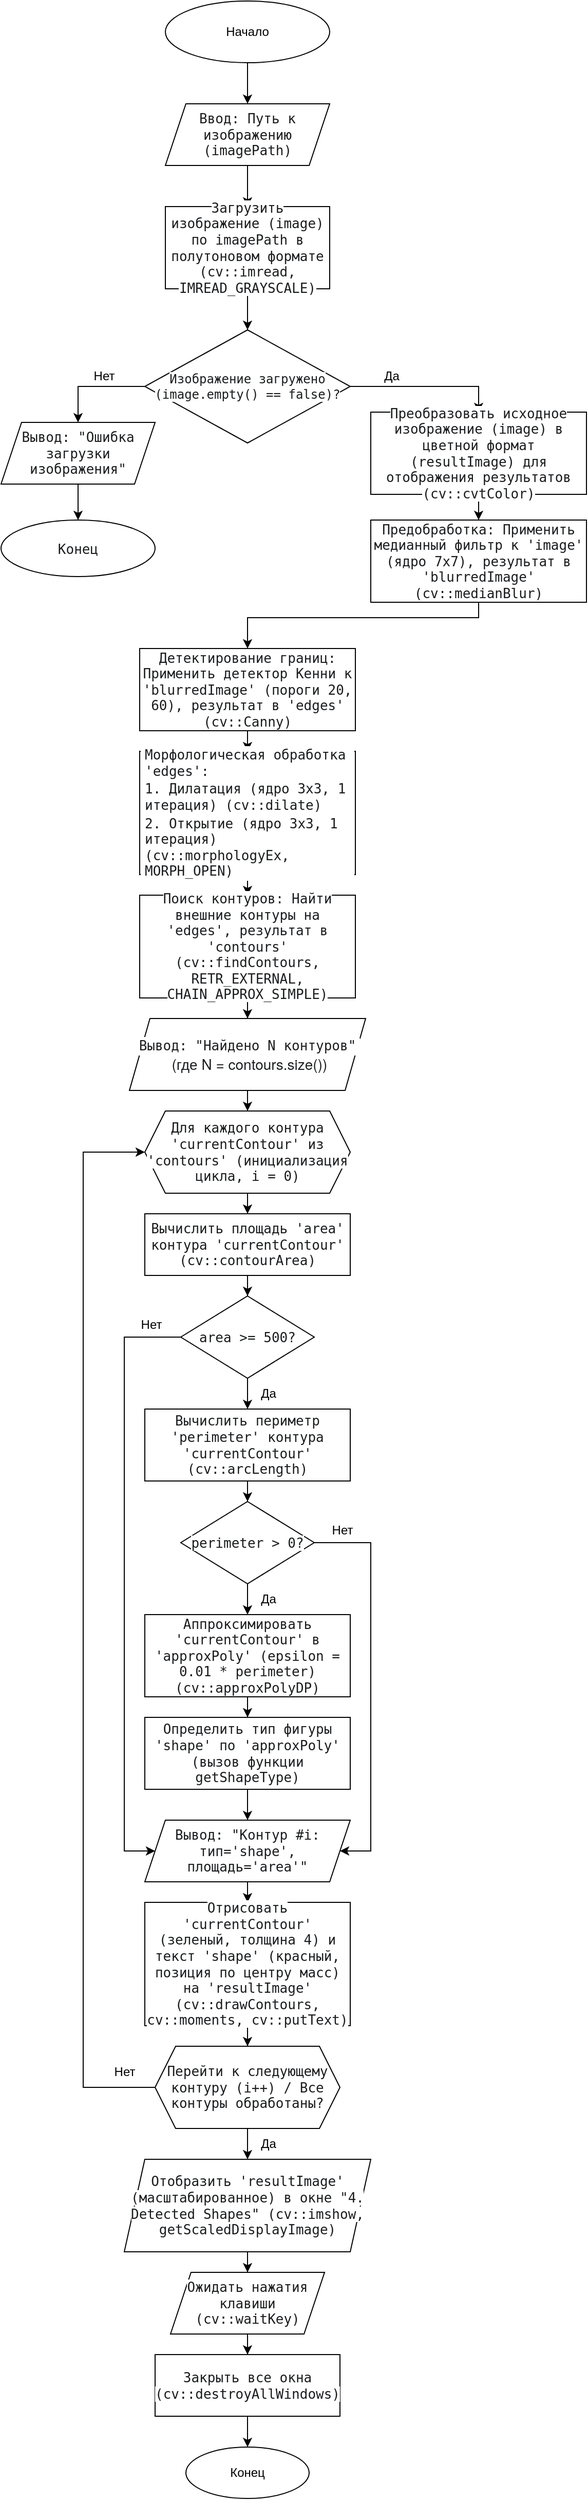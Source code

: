 <mxfile version="27.1.1">
  <diagram name="Страница — 1" id="gceeGKnQ26LTx4xGw162">
    <mxGraphModel grid="0" page="0" gridSize="10" guides="1" tooltips="1" connect="1" arrows="1" fold="1" pageScale="1" pageWidth="827" pageHeight="1169" math="0" shadow="0">
      <root>
        <mxCell id="0" />
        <mxCell id="1" parent="0" />
        <mxCell id="aagC_CGy_tk9IiCS-DWR-3" value="" style="edgeStyle=orthogonalEdgeStyle;rounded=0;orthogonalLoop=1;jettySize=auto;html=1;" edge="1" parent="1" source="aagC_CGy_tk9IiCS-DWR-1" target="aagC_CGy_tk9IiCS-DWR-2">
          <mxGeometry relative="1" as="geometry" />
        </mxCell>
        <mxCell id="aagC_CGy_tk9IiCS-DWR-1" value="Начало" style="ellipse;whiteSpace=wrap;html=1;" vertex="1" parent="1">
          <mxGeometry x="160" width="160" height="60" as="geometry" />
        </mxCell>
        <mxCell id="aagC_CGy_tk9IiCS-DWR-5" value="" style="edgeStyle=orthogonalEdgeStyle;rounded=0;orthogonalLoop=1;jettySize=auto;html=1;" edge="1" parent="1" source="aagC_CGy_tk9IiCS-DWR-2" target="aagC_CGy_tk9IiCS-DWR-4">
          <mxGeometry relative="1" as="geometry" />
        </mxCell>
        <mxCell id="aagC_CGy_tk9IiCS-DWR-2" value="&lt;span style=&quot;color: rgb(26, 28, 30); font-family: &amp;quot;DM Mono&amp;quot;, monospace; font-size: 13px; text-align: left; background-color: rgb(255, 255, 255);&quot;&gt;Ввод: Путь к изображению (imagePath)&lt;/span&gt;" style="shape=parallelogram;perimeter=parallelogramPerimeter;whiteSpace=wrap;html=1;fixedSize=1;" vertex="1" parent="1">
          <mxGeometry x="160" y="100" width="160" height="60" as="geometry" />
        </mxCell>
        <mxCell id="aagC_CGy_tk9IiCS-DWR-7" value="" style="edgeStyle=orthogonalEdgeStyle;rounded=0;orthogonalLoop=1;jettySize=auto;html=1;" edge="1" parent="1" source="aagC_CGy_tk9IiCS-DWR-4" target="aagC_CGy_tk9IiCS-DWR-6">
          <mxGeometry relative="1" as="geometry" />
        </mxCell>
        <mxCell id="aagC_CGy_tk9IiCS-DWR-4" value="&lt;span style=&quot;color: rgb(26, 28, 30); font-family: &amp;quot;DM Mono&amp;quot;, monospace; font-size: 13px; text-align: left; background-color: rgb(255, 255, 255);&quot;&gt;Загрузить изображение (image) по imagePath в полутоновом формате (cv::imread, IMREAD_GRAYSCALE)&lt;/span&gt;" style="rounded=0;whiteSpace=wrap;html=1;" vertex="1" parent="1">
          <mxGeometry x="160" y="200" width="160" height="80" as="geometry" />
        </mxCell>
        <mxCell id="aagC_CGy_tk9IiCS-DWR-9" style="edgeStyle=orthogonalEdgeStyle;rounded=0;orthogonalLoop=1;jettySize=auto;html=1;" edge="1" parent="1" source="aagC_CGy_tk9IiCS-DWR-6" target="aagC_CGy_tk9IiCS-DWR-8">
          <mxGeometry relative="1" as="geometry">
            <Array as="points">
              <mxPoint x="75" y="375" />
            </Array>
          </mxGeometry>
        </mxCell>
        <mxCell id="aagC_CGy_tk9IiCS-DWR-15" style="edgeStyle=orthogonalEdgeStyle;rounded=0;orthogonalLoop=1;jettySize=auto;html=1;" edge="1" parent="1" source="aagC_CGy_tk9IiCS-DWR-6" target="aagC_CGy_tk9IiCS-DWR-13">
          <mxGeometry relative="1" as="geometry">
            <Array as="points">
              <mxPoint x="465" y="375" />
            </Array>
          </mxGeometry>
        </mxCell>
        <mxCell id="aagC_CGy_tk9IiCS-DWR-6" value="&lt;span style=&quot;color: rgb(26, 28, 30); font-family: &amp;quot;DM Mono&amp;quot;, monospace; text-align: left; background-color: rgb(255, 255, 255);&quot;&gt;&lt;font style=&quot;font-size: 12px;&quot;&gt;Изображение загружено (image.empty() == false)?&lt;/font&gt;&lt;/span&gt;" style="rhombus;whiteSpace=wrap;html=1;" vertex="1" parent="1">
          <mxGeometry x="140" y="320" width="200" height="110" as="geometry" />
        </mxCell>
        <mxCell id="aagC_CGy_tk9IiCS-DWR-11" value="" style="edgeStyle=orthogonalEdgeStyle;rounded=0;orthogonalLoop=1;jettySize=auto;html=1;" edge="1" parent="1" source="aagC_CGy_tk9IiCS-DWR-8" target="aagC_CGy_tk9IiCS-DWR-10">
          <mxGeometry relative="1" as="geometry" />
        </mxCell>
        <mxCell id="aagC_CGy_tk9IiCS-DWR-8" value="&lt;span style=&quot;color: rgb(26, 28, 30); font-family: &amp;quot;DM Mono&amp;quot;, monospace; font-size: 13px; text-align: left; background-color: rgb(255, 255, 255);&quot;&gt;Вывод: &quot;Ошибка загрузки изображения&quot;&lt;/span&gt;" style="shape=parallelogram;perimeter=parallelogramPerimeter;whiteSpace=wrap;html=1;fixedSize=1;" vertex="1" parent="1">
          <mxGeometry y="410" width="150" height="60" as="geometry" />
        </mxCell>
        <mxCell id="aagC_CGy_tk9IiCS-DWR-10" value="&lt;span style=&quot;color: rgb(26, 28, 30); font-family: &amp;quot;DM Mono&amp;quot;, monospace; font-size: 13px; text-align: left; background-color: rgb(255, 255, 255);&quot;&gt;Конец&lt;/span&gt;" style="ellipse;whiteSpace=wrap;html=1;" vertex="1" parent="1">
          <mxGeometry y="505" width="150" height="55" as="geometry" />
        </mxCell>
        <mxCell id="aagC_CGy_tk9IiCS-DWR-12" value="Нет" style="text;html=1;align=center;verticalAlign=middle;resizable=0;points=[];autosize=1;strokeColor=none;fillColor=none;" vertex="1" parent="1">
          <mxGeometry x="80" y="350" width="40" height="30" as="geometry" />
        </mxCell>
        <mxCell id="aagC_CGy_tk9IiCS-DWR-18" value="" style="edgeStyle=orthogonalEdgeStyle;rounded=0;orthogonalLoop=1;jettySize=auto;html=1;" edge="1" parent="1" source="aagC_CGy_tk9IiCS-DWR-13" target="aagC_CGy_tk9IiCS-DWR-17">
          <mxGeometry relative="1" as="geometry" />
        </mxCell>
        <mxCell id="aagC_CGy_tk9IiCS-DWR-13" value="&lt;span style=&quot;color: rgb(26, 28, 30); font-family: &amp;quot;DM Mono&amp;quot;, monospace; font-size: 13px; text-align: left; background-color: rgb(255, 255, 255);&quot;&gt;Преобразовать исходное изображение (image) в цветной формат (resultImage) для отображения результатов (cv::cvtColor)&lt;/span&gt;" style="rounded=0;whiteSpace=wrap;html=1;" vertex="1" parent="1">
          <mxGeometry x="360" y="400" width="210" height="80" as="geometry" />
        </mxCell>
        <mxCell id="aagC_CGy_tk9IiCS-DWR-16" value="Да" style="text;html=1;align=center;verticalAlign=middle;resizable=0;points=[];autosize=1;strokeColor=none;fillColor=none;" vertex="1" parent="1">
          <mxGeometry x="360" y="350" width="40" height="30" as="geometry" />
        </mxCell>
        <mxCell id="aagC_CGy_tk9IiCS-DWR-20" value="" style="edgeStyle=orthogonalEdgeStyle;rounded=0;orthogonalLoop=1;jettySize=auto;html=1;" edge="1" parent="1" source="aagC_CGy_tk9IiCS-DWR-17" target="aagC_CGy_tk9IiCS-DWR-19">
          <mxGeometry relative="1" as="geometry">
            <Array as="points">
              <mxPoint x="465" y="600" />
              <mxPoint x="240" y="600" />
            </Array>
          </mxGeometry>
        </mxCell>
        <mxCell id="aagC_CGy_tk9IiCS-DWR-17" value="&lt;span style=&quot;color: rgb(26, 28, 30); font-family: &amp;quot;DM Mono&amp;quot;, monospace; font-size: 13px; text-align: left; background-color: rgb(255, 255, 255);&quot;&gt;Предобработка: Применить медианный фильтр к &#39;image&#39; (ядро 7x7), результат в &#39;blurredImage&#39; (cv::medianBlur)&lt;/span&gt;" style="rounded=0;whiteSpace=wrap;html=1;" vertex="1" parent="1">
          <mxGeometry x="360" y="505" width="210" height="80" as="geometry" />
        </mxCell>
        <mxCell id="aagC_CGy_tk9IiCS-DWR-22" value="" style="edgeStyle=orthogonalEdgeStyle;rounded=0;orthogonalLoop=1;jettySize=auto;html=1;" edge="1" parent="1" source="aagC_CGy_tk9IiCS-DWR-19" target="aagC_CGy_tk9IiCS-DWR-21">
          <mxGeometry relative="1" as="geometry" />
        </mxCell>
        <mxCell id="aagC_CGy_tk9IiCS-DWR-19" value="&lt;span style=&quot;color: rgb(26, 28, 30); font-family: &amp;quot;DM Mono&amp;quot;, monospace; font-size: 13px; text-align: left; background-color: rgb(255, 255, 255);&quot;&gt;Детектирование границ: Применить детектор Кенни к &#39;blurredImage&#39; (пороги 20, 60), результат в &#39;edges&#39; (cv::Canny)&lt;/span&gt;" style="rounded=0;whiteSpace=wrap;html=1;" vertex="1" parent="1">
          <mxGeometry x="135" y="630" width="210" height="80" as="geometry" />
        </mxCell>
        <mxCell id="aagC_CGy_tk9IiCS-DWR-24" value="" style="edgeStyle=orthogonalEdgeStyle;rounded=0;orthogonalLoop=1;jettySize=auto;html=1;" edge="1" parent="1" source="aagC_CGy_tk9IiCS-DWR-21" target="aagC_CGy_tk9IiCS-DWR-23">
          <mxGeometry relative="1" as="geometry" />
        </mxCell>
        <mxCell id="aagC_CGy_tk9IiCS-DWR-21" value="&lt;span style=&quot;box-sizing: border-box; background: none 0% 0% / auto repeat scroll padding-box border-box rgb(255, 255, 255); border-color: rgb(255, 255, 255); border-style: solid; border-width: 0.8px; border-image: none 100% / 1 / 0 stretch; border-radius: 3px; font-size: 13px; padding: 0px 3px; display: inline-block; font-family: &amp;quot;DM Mono&amp;quot;, monospace; color: rgb(26, 28, 30); text-align: left;&quot; class=&quot;inline-code ng-star-inserted&quot;&gt;Морфологическая обработка &#39;edges&#39;:&lt;/span&gt;&lt;br style=&quot;box-sizing: border-box; color: rgb(26, 28, 30); font-family: &amp;quot;Google Sans Text&amp;quot;, &amp;quot;Helvetica Neue&amp;quot;, sans-serif; font-size: 14px; text-align: left; background-color: rgb(255, 255, 255);&quot; class=&quot;ng-star-inserted&quot;&gt;&lt;span style=&quot;box-sizing: border-box; background: none 0% 0% / auto repeat scroll padding-box border-box rgb(255, 255, 255); border-color: rgb(255, 255, 255); border-style: solid; border-width: 0.8px; border-image: none 100% / 1 / 0 stretch; border-radius: 3px; font-size: 13px; padding: 0px 3px; display: inline-block; font-family: &amp;quot;DM Mono&amp;quot;, monospace; color: rgb(26, 28, 30); text-align: left;&quot; class=&quot;inline-code ng-star-inserted&quot;&gt;1. Дилатация (ядро 3x3, 1 итерация) (cv::dilate)&lt;/span&gt;&lt;br style=&quot;box-sizing: border-box; color: rgb(26, 28, 30); font-family: &amp;quot;Google Sans Text&amp;quot;, &amp;quot;Helvetica Neue&amp;quot;, sans-serif; font-size: 14px; text-align: left; background-color: rgb(255, 255, 255);&quot; class=&quot;ng-star-inserted&quot;&gt;&lt;span style=&quot;box-sizing: border-box; background: none 0% 0% / auto repeat scroll padding-box border-box rgb(255, 255, 255); border-color: rgb(255, 255, 255); border-style: solid; border-width: 0.8px; border-image: none 100% / 1 / 0 stretch; border-radius: 3px; font-size: 13px; padding: 0px 3px; display: inline-block; font-family: &amp;quot;DM Mono&amp;quot;, monospace; color: rgb(26, 28, 30); text-align: left;&quot; class=&quot;inline-code ng-star-inserted&quot;&gt;2. Открытие (ядро 3x3, 1 итерация) (cv::morphologyEx, MORPH_OPEN)&lt;/span&gt;" style="rounded=0;whiteSpace=wrap;html=1;" vertex="1" parent="1">
          <mxGeometry x="135" y="730" width="210" height="120" as="geometry" />
        </mxCell>
        <mxCell id="aagC_CGy_tk9IiCS-DWR-26" value="" style="edgeStyle=orthogonalEdgeStyle;rounded=0;orthogonalLoop=1;jettySize=auto;html=1;" edge="1" parent="1" source="aagC_CGy_tk9IiCS-DWR-23" target="aagC_CGy_tk9IiCS-DWR-25">
          <mxGeometry relative="1" as="geometry" />
        </mxCell>
        <mxCell id="aagC_CGy_tk9IiCS-DWR-23" value="&lt;span style=&quot;color: rgb(26, 28, 30); font-family: &amp;quot;DM Mono&amp;quot;, monospace; font-size: 13px; text-align: left; background-color: rgb(255, 255, 255);&quot;&gt;Поиск контуров: Найти внешние контуры на &#39;edges&#39;, результат в &#39;contours&#39; (cv::findContours, RETR_EXTERNAL, CHAIN_APPROX_SIMPLE)&lt;/span&gt;" style="rounded=0;whiteSpace=wrap;html=1;" vertex="1" parent="1">
          <mxGeometry x="135" y="870" width="210" height="100" as="geometry" />
        </mxCell>
        <mxCell id="aagC_CGy_tk9IiCS-DWR-28" value="" style="edgeStyle=orthogonalEdgeStyle;rounded=0;orthogonalLoop=1;jettySize=auto;html=1;" edge="1" parent="1" source="aagC_CGy_tk9IiCS-DWR-25" target="aagC_CGy_tk9IiCS-DWR-27">
          <mxGeometry relative="1" as="geometry" />
        </mxCell>
        <mxCell id="aagC_CGy_tk9IiCS-DWR-25" value="&lt;span style=&quot;box-sizing: border-box; background: none 0% 0% / auto repeat scroll padding-box border-box rgb(255, 255, 255); border-color: rgb(255, 255, 255); border-style: solid; border-width: 0.8px; border-image: none 100% / 1 / 0 stretch; border-radius: 3px; font-size: 13px; padding: 0px 3px; display: inline-block; font-family: &amp;quot;DM Mono&amp;quot;, monospace; color: rgb(26, 28, 30); text-align: left;&quot; class=&quot;inline-code ng-star-inserted&quot;&gt;Вывод: &quot;Найдено N контуров&quot;&lt;/span&gt;&lt;span style=&quot;box-sizing: border-box; color: rgb(26, 28, 30); font-family: &amp;quot;Google Sans Text&amp;quot;, &amp;quot;Helvetica Neue&amp;quot;, sans-serif; font-size: 14px; text-align: left; background-color: rgb(255, 255, 255);&quot; class=&quot;ng-star-inserted&quot;&gt;&amp;nbsp;(где N = contours.size())&lt;/span&gt;" style="shape=parallelogram;perimeter=parallelogramPerimeter;whiteSpace=wrap;html=1;fixedSize=1;" vertex="1" parent="1">
          <mxGeometry x="125" y="990" width="230" height="70" as="geometry" />
        </mxCell>
        <mxCell id="aagC_CGy_tk9IiCS-DWR-30" value="" style="edgeStyle=orthogonalEdgeStyle;rounded=0;orthogonalLoop=1;jettySize=auto;html=1;" edge="1" parent="1" source="aagC_CGy_tk9IiCS-DWR-27" target="aagC_CGy_tk9IiCS-DWR-29">
          <mxGeometry relative="1" as="geometry" />
        </mxCell>
        <mxCell id="aagC_CGy_tk9IiCS-DWR-27" value="&lt;span style=&quot;color: rgb(26, 28, 30); font-family: &amp;quot;DM Mono&amp;quot;, monospace; font-size: 13px; text-align: left; background-color: rgb(255, 255, 255);&quot;&gt;Для каждого контура &#39;currentContour&#39; из &#39;contours&#39; (инициализация цикла, i = 0)&lt;/span&gt;" style="shape=hexagon;perimeter=hexagonPerimeter2;whiteSpace=wrap;html=1;fixedSize=1;" vertex="1" parent="1">
          <mxGeometry x="140" y="1080" width="200" height="80" as="geometry" />
        </mxCell>
        <mxCell id="aagC_CGy_tk9IiCS-DWR-32" value="" style="edgeStyle=orthogonalEdgeStyle;rounded=0;orthogonalLoop=1;jettySize=auto;html=1;" edge="1" parent="1" source="aagC_CGy_tk9IiCS-DWR-29" target="aagC_CGy_tk9IiCS-DWR-31">
          <mxGeometry relative="1" as="geometry" />
        </mxCell>
        <mxCell id="aagC_CGy_tk9IiCS-DWR-29" value="&lt;span style=&quot;color: rgb(26, 28, 30); font-family: &amp;quot;DM Mono&amp;quot;, monospace; font-size: 13px; text-align: left; background-color: rgb(255, 255, 255);&quot;&gt;Вычислить площадь &#39;area&#39; контура &#39;currentContour&#39; (cv::contourArea)&lt;/span&gt;" style="rounded=0;whiteSpace=wrap;html=1;" vertex="1" parent="1">
          <mxGeometry x="140" y="1180" width="200" height="60" as="geometry" />
        </mxCell>
        <mxCell id="aagC_CGy_tk9IiCS-DWR-34" value="" style="edgeStyle=orthogonalEdgeStyle;rounded=0;orthogonalLoop=1;jettySize=auto;html=1;" edge="1" parent="1" source="aagC_CGy_tk9IiCS-DWR-31" target="aagC_CGy_tk9IiCS-DWR-33">
          <mxGeometry relative="1" as="geometry" />
        </mxCell>
        <mxCell id="aagC_CGy_tk9IiCS-DWR-45" style="edgeStyle=orthogonalEdgeStyle;rounded=0;orthogonalLoop=1;jettySize=auto;html=1;" edge="1" parent="1" source="aagC_CGy_tk9IiCS-DWR-31" target="aagC_CGy_tk9IiCS-DWR-43">
          <mxGeometry relative="1" as="geometry">
            <Array as="points">
              <mxPoint x="120" y="1300" />
              <mxPoint x="120" y="1800" />
            </Array>
          </mxGeometry>
        </mxCell>
        <mxCell id="aagC_CGy_tk9IiCS-DWR-31" value="&lt;span style=&quot;color: rgb(26, 28, 30); font-family: &amp;quot;DM Mono&amp;quot;, monospace; font-size: 13px; text-align: left; background-color: rgb(255, 255, 255);&quot;&gt;area &amp;gt;= 500?&lt;/span&gt;" style="rhombus;whiteSpace=wrap;html=1;" vertex="1" parent="1">
          <mxGeometry x="175" y="1260" width="130" height="80" as="geometry" />
        </mxCell>
        <mxCell id="aagC_CGy_tk9IiCS-DWR-37" value="" style="edgeStyle=orthogonalEdgeStyle;rounded=0;orthogonalLoop=1;jettySize=auto;html=1;" edge="1" parent="1" source="aagC_CGy_tk9IiCS-DWR-33" target="aagC_CGy_tk9IiCS-DWR-36">
          <mxGeometry relative="1" as="geometry" />
        </mxCell>
        <mxCell id="aagC_CGy_tk9IiCS-DWR-33" value="&lt;span style=&quot;color: rgb(26, 28, 30); font-family: &amp;quot;DM Mono&amp;quot;, monospace; font-size: 13px; text-align: left; background-color: rgb(255, 255, 255);&quot;&gt;Вычислить периметр &#39;perimeter&#39; контура &#39;currentContour&#39; (cv::arcLength)&lt;/span&gt;" style="rounded=0;whiteSpace=wrap;html=1;" vertex="1" parent="1">
          <mxGeometry x="140" y="1370" width="200" height="70" as="geometry" />
        </mxCell>
        <mxCell id="aagC_CGy_tk9IiCS-DWR-35" value="Да" style="text;html=1;align=center;verticalAlign=middle;resizable=0;points=[];autosize=1;strokeColor=none;fillColor=none;" vertex="1" parent="1">
          <mxGeometry x="240" y="1340" width="40" height="30" as="geometry" />
        </mxCell>
        <mxCell id="aagC_CGy_tk9IiCS-DWR-39" value="" style="edgeStyle=orthogonalEdgeStyle;rounded=0;orthogonalLoop=1;jettySize=auto;html=1;" edge="1" parent="1" source="aagC_CGy_tk9IiCS-DWR-36" target="aagC_CGy_tk9IiCS-DWR-38">
          <mxGeometry relative="1" as="geometry" />
        </mxCell>
        <mxCell id="aagC_CGy_tk9IiCS-DWR-47" style="edgeStyle=orthogonalEdgeStyle;rounded=0;orthogonalLoop=1;jettySize=auto;html=1;" edge="1" parent="1" source="aagC_CGy_tk9IiCS-DWR-36" target="aagC_CGy_tk9IiCS-DWR-43">
          <mxGeometry relative="1" as="geometry">
            <Array as="points">
              <mxPoint x="360" y="1500" />
              <mxPoint x="360" y="1800" />
            </Array>
          </mxGeometry>
        </mxCell>
        <mxCell id="aagC_CGy_tk9IiCS-DWR-36" value="&lt;span style=&quot;color: rgb(26, 28, 30); font-family: &amp;quot;DM Mono&amp;quot;, monospace; font-size: 13px; text-align: left; background-color: rgb(255, 255, 255);&quot;&gt;perimeter &amp;gt; 0?&lt;/span&gt;" style="rhombus;whiteSpace=wrap;html=1;" vertex="1" parent="1">
          <mxGeometry x="175" y="1460" width="130" height="80" as="geometry" />
        </mxCell>
        <mxCell id="aagC_CGy_tk9IiCS-DWR-42" value="" style="edgeStyle=orthogonalEdgeStyle;rounded=0;orthogonalLoop=1;jettySize=auto;html=1;" edge="1" parent="1" source="aagC_CGy_tk9IiCS-DWR-38" target="aagC_CGy_tk9IiCS-DWR-41">
          <mxGeometry relative="1" as="geometry" />
        </mxCell>
        <mxCell id="aagC_CGy_tk9IiCS-DWR-38" value="&lt;span style=&quot;color: rgb(26, 28, 30); font-family: &amp;quot;DM Mono&amp;quot;, monospace; font-size: 13px; text-align: left; background-color: rgb(255, 255, 255);&quot;&gt;Аппроксимировать &#39;currentContour&#39; в &#39;approxPoly&#39; (epsilon = 0.01 * perimeter) (cv::approxPolyDP)&lt;/span&gt;" style="rounded=0;whiteSpace=wrap;html=1;" vertex="1" parent="1">
          <mxGeometry x="140" y="1570" width="200" height="80" as="geometry" />
        </mxCell>
        <mxCell id="aagC_CGy_tk9IiCS-DWR-40" value="Да" style="text;html=1;align=center;verticalAlign=middle;resizable=0;points=[];autosize=1;strokeColor=none;fillColor=none;" vertex="1" parent="1">
          <mxGeometry x="240" y="1540" width="40" height="30" as="geometry" />
        </mxCell>
        <mxCell id="aagC_CGy_tk9IiCS-DWR-44" value="" style="edgeStyle=orthogonalEdgeStyle;rounded=0;orthogonalLoop=1;jettySize=auto;html=1;" edge="1" parent="1" source="aagC_CGy_tk9IiCS-DWR-41" target="aagC_CGy_tk9IiCS-DWR-43">
          <mxGeometry relative="1" as="geometry" />
        </mxCell>
        <mxCell id="aagC_CGy_tk9IiCS-DWR-41" value="&lt;span style=&quot;color: rgb(26, 28, 30); font-family: &amp;quot;DM Mono&amp;quot;, monospace; font-size: 13px; text-align: left; background-color: rgb(255, 255, 255);&quot;&gt;Определить тип фигуры &#39;shape&#39; по &#39;approxPoly&#39; (вызов функции getShapeType)&lt;/span&gt;" style="rounded=0;whiteSpace=wrap;html=1;" vertex="1" parent="1">
          <mxGeometry x="140" y="1670" width="200" height="70" as="geometry" />
        </mxCell>
        <mxCell id="aagC_CGy_tk9IiCS-DWR-50" value="" style="edgeStyle=orthogonalEdgeStyle;rounded=0;orthogonalLoop=1;jettySize=auto;html=1;" edge="1" parent="1" source="aagC_CGy_tk9IiCS-DWR-43" target="aagC_CGy_tk9IiCS-DWR-49">
          <mxGeometry relative="1" as="geometry" />
        </mxCell>
        <mxCell id="aagC_CGy_tk9IiCS-DWR-43" value="&lt;span style=&quot;color: rgb(26, 28, 30); font-family: &amp;quot;DM Mono&amp;quot;, monospace; font-size: 13px; text-align: left; background-color: rgb(255, 255, 255);&quot;&gt;Вывод: &quot;Контур #i: тип=&#39;shape&#39;, площадь=&#39;area&#39;&quot;&lt;/span&gt;" style="shape=parallelogram;perimeter=parallelogramPerimeter;whiteSpace=wrap;html=1;fixedSize=1;" vertex="1" parent="1">
          <mxGeometry x="140" y="1770" width="200" height="60" as="geometry" />
        </mxCell>
        <mxCell id="aagC_CGy_tk9IiCS-DWR-46" value="Нет" style="text;html=1;align=center;verticalAlign=middle;resizable=0;points=[];autosize=1;strokeColor=none;fillColor=none;" vertex="1" parent="1">
          <mxGeometry x="126" y="1273" width="40" height="30" as="geometry" />
        </mxCell>
        <mxCell id="aagC_CGy_tk9IiCS-DWR-48" value="Нет" style="text;html=1;align=center;verticalAlign=middle;resizable=0;points=[];autosize=1;strokeColor=none;fillColor=none;" vertex="1" parent="1">
          <mxGeometry x="312" y="1473" width="40" height="30" as="geometry" />
        </mxCell>
        <mxCell id="aagC_CGy_tk9IiCS-DWR-52" value="" style="edgeStyle=orthogonalEdgeStyle;rounded=0;orthogonalLoop=1;jettySize=auto;html=1;" edge="1" parent="1" source="aagC_CGy_tk9IiCS-DWR-49" target="aagC_CGy_tk9IiCS-DWR-51">
          <mxGeometry relative="1" as="geometry" />
        </mxCell>
        <mxCell id="aagC_CGy_tk9IiCS-DWR-49" value="&lt;span style=&quot;color: rgb(26, 28, 30); font-family: &amp;quot;DM Mono&amp;quot;, monospace; font-size: 13px; text-align: left; background-color: rgb(255, 255, 255);&quot;&gt;Отрисовать &#39;currentContour&#39; (зеленый, толщина 4) и текст &#39;shape&#39; (красный, позиция по центру масс) на &#39;resultImage&#39; (cv::drawContours, cv::moments, cv::putText)&lt;/span&gt;" style="rounded=0;whiteSpace=wrap;html=1;" vertex="1" parent="1">
          <mxGeometry x="140" y="1850" width="200" height="120" as="geometry" />
        </mxCell>
        <mxCell id="aagC_CGy_tk9IiCS-DWR-53" style="edgeStyle=orthogonalEdgeStyle;rounded=0;orthogonalLoop=1;jettySize=auto;html=1;entryX=0;entryY=0.5;entryDx=0;entryDy=0;" edge="1" parent="1" source="aagC_CGy_tk9IiCS-DWR-51" target="aagC_CGy_tk9IiCS-DWR-27">
          <mxGeometry relative="1" as="geometry">
            <Array as="points">
              <mxPoint x="80" y="2030" />
              <mxPoint x="80" y="1120" />
            </Array>
          </mxGeometry>
        </mxCell>
        <mxCell id="aagC_CGy_tk9IiCS-DWR-56" value="" style="edgeStyle=orthogonalEdgeStyle;rounded=0;orthogonalLoop=1;jettySize=auto;html=1;" edge="1" parent="1" source="aagC_CGy_tk9IiCS-DWR-51" target="aagC_CGy_tk9IiCS-DWR-55">
          <mxGeometry relative="1" as="geometry" />
        </mxCell>
        <mxCell id="aagC_CGy_tk9IiCS-DWR-51" value="&lt;span style=&quot;color: rgb(26, 28, 30); font-family: &amp;quot;DM Mono&amp;quot;, monospace; font-size: 13px; text-align: left; background-color: rgb(255, 255, 255);&quot;&gt;Перейти к следующему контуру (i++) / Все контуры обработаны?&lt;/span&gt;" style="shape=hexagon;perimeter=hexagonPerimeter2;whiteSpace=wrap;html=1;fixedSize=1;" vertex="1" parent="1">
          <mxGeometry x="150" y="1990" width="180" height="80" as="geometry" />
        </mxCell>
        <mxCell id="aagC_CGy_tk9IiCS-DWR-54" value="Нет" style="text;html=1;align=center;verticalAlign=middle;resizable=0;points=[];autosize=1;strokeColor=none;fillColor=none;" vertex="1" parent="1">
          <mxGeometry x="100" y="2000" width="40" height="30" as="geometry" />
        </mxCell>
        <mxCell id="aagC_CGy_tk9IiCS-DWR-61" style="edgeStyle=orthogonalEdgeStyle;rounded=0;orthogonalLoop=1;jettySize=auto;html=1;" edge="1" parent="1" source="aagC_CGy_tk9IiCS-DWR-55" target="aagC_CGy_tk9IiCS-DWR-58">
          <mxGeometry relative="1" as="geometry" />
        </mxCell>
        <mxCell id="aagC_CGy_tk9IiCS-DWR-55" value="&lt;span style=&quot;color: rgb(26, 28, 30); font-family: &amp;quot;DM Mono&amp;quot;, monospace; font-size: 13px; text-align: left; background-color: rgb(255, 255, 255);&quot;&gt;Отобразить &#39;resultImage&#39; (масштабированное) в окне &quot;4. Detected Shapes&quot; (cv::imshow, getScaledDisplayImage)&lt;/span&gt;" style="shape=parallelogram;perimeter=parallelogramPerimeter;whiteSpace=wrap;html=1;fixedSize=1;" vertex="1" parent="1">
          <mxGeometry x="120" y="2100" width="240" height="90" as="geometry" />
        </mxCell>
        <mxCell id="aagC_CGy_tk9IiCS-DWR-57" value="Да" style="text;html=1;align=center;verticalAlign=middle;resizable=0;points=[];autosize=1;strokeColor=none;fillColor=none;" vertex="1" parent="1">
          <mxGeometry x="240" y="2070" width="40" height="30" as="geometry" />
        </mxCell>
        <mxCell id="aagC_CGy_tk9IiCS-DWR-62" style="edgeStyle=orthogonalEdgeStyle;rounded=0;orthogonalLoop=1;jettySize=auto;html=1;" edge="1" parent="1" source="aagC_CGy_tk9IiCS-DWR-58" target="aagC_CGy_tk9IiCS-DWR-59">
          <mxGeometry relative="1" as="geometry" />
        </mxCell>
        <mxCell id="aagC_CGy_tk9IiCS-DWR-58" value="&lt;span style=&quot;color: rgb(26, 28, 30); font-family: &amp;quot;DM Mono&amp;quot;, monospace; font-size: 13px; text-align: left; background-color: rgb(255, 255, 255);&quot;&gt;Ожидать нажатия клавиши (cv::waitKey)&lt;/span&gt;" style="shape=parallelogram;perimeter=parallelogramPerimeter;whiteSpace=wrap;html=1;fixedSize=1;" vertex="1" parent="1">
          <mxGeometry x="165" y="2210" width="150" height="60" as="geometry" />
        </mxCell>
        <mxCell id="aagC_CGy_tk9IiCS-DWR-64" value="" style="edgeStyle=orthogonalEdgeStyle;rounded=0;orthogonalLoop=1;jettySize=auto;html=1;" edge="1" parent="1" source="aagC_CGy_tk9IiCS-DWR-59" target="aagC_CGy_tk9IiCS-DWR-63">
          <mxGeometry relative="1" as="geometry" />
        </mxCell>
        <mxCell id="aagC_CGy_tk9IiCS-DWR-59" value="&lt;span style=&quot;color: rgb(26, 28, 30); font-family: &amp;quot;DM Mono&amp;quot;, monospace; font-size: 13px; text-align: left; background-color: rgb(255, 255, 255);&quot;&gt;Закрыть все окна (cv::destroyAllWindows)&lt;/span&gt;" style="rounded=0;whiteSpace=wrap;html=1;" vertex="1" parent="1">
          <mxGeometry x="150" y="2290" width="180" height="60" as="geometry" />
        </mxCell>
        <mxCell id="aagC_CGy_tk9IiCS-DWR-63" value="Конец" style="ellipse;whiteSpace=wrap;html=1;" vertex="1" parent="1">
          <mxGeometry x="180" y="2380" width="120" height="50" as="geometry" />
        </mxCell>
      </root>
    </mxGraphModel>
  </diagram>
</mxfile>
